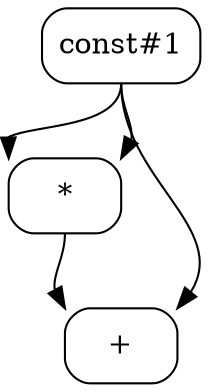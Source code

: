 digraph G {
  node [shape=box, style=rounded];
  node [shape=triangle, style=solid];
  const0 [label="const#1", shape=box, style=rounded];
  mul1 [label="*", shape=box, style=rounded];
  add2 [label="+", shape=box, style=rounded];

  const0 -> mul1 [tailport=s, headport=nw];
  const0 -> mul1 [tailport=s, headport=ne];
  mul1 -> add2 [tailport=s, headport=nw];
  const0 -> add2 [tailport=s, headport=ne];
}
